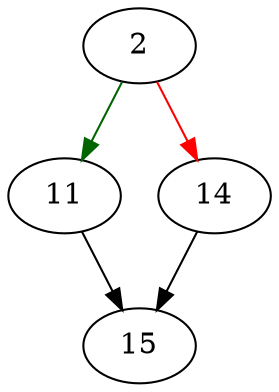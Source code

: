 strict digraph "sqlite3_db_filename" {
	// Node definitions.
	2 [entry=true];
	11;
	14;
	15;

	// Edge definitions.
	2 -> 11 [
		color=darkgreen
		cond=true
	];
	2 -> 14 [
		color=red
		cond=false
	];
	11 -> 15;
	14 -> 15;
}